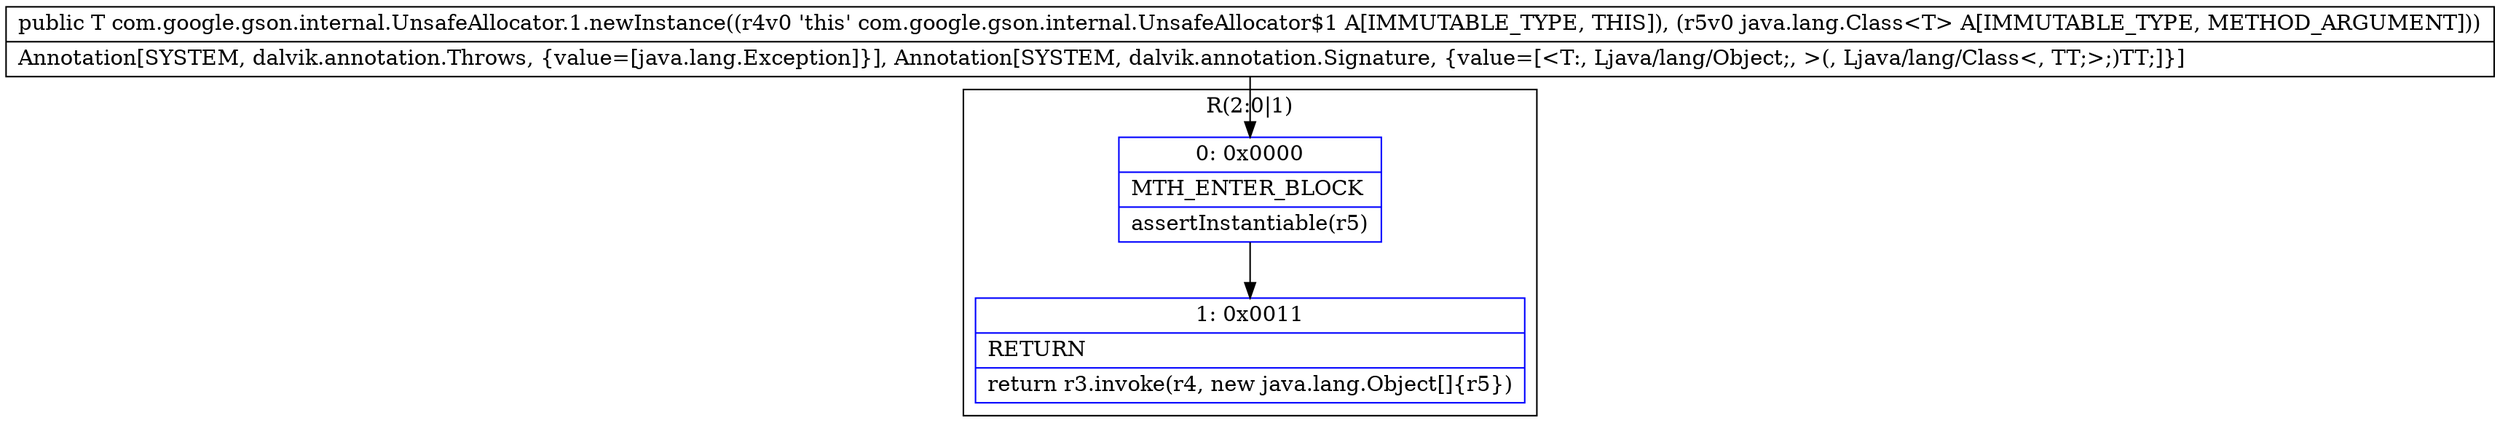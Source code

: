 digraph "CFG forcom.google.gson.internal.UnsafeAllocator.1.newInstance(Ljava\/lang\/Class;)Ljava\/lang\/Object;" {
subgraph cluster_Region_1765927687 {
label = "R(2:0|1)";
node [shape=record,color=blue];
Node_0 [shape=record,label="{0\:\ 0x0000|MTH_ENTER_BLOCK\l|assertInstantiable(r5)\l}"];
Node_1 [shape=record,label="{1\:\ 0x0011|RETURN\l|return r3.invoke(r4, new java.lang.Object[]\{r5\})\l}"];
}
MethodNode[shape=record,label="{public T com.google.gson.internal.UnsafeAllocator.1.newInstance((r4v0 'this' com.google.gson.internal.UnsafeAllocator$1 A[IMMUTABLE_TYPE, THIS]), (r5v0 java.lang.Class\<T\> A[IMMUTABLE_TYPE, METHOD_ARGUMENT]))  | Annotation[SYSTEM, dalvik.annotation.Throws, \{value=[java.lang.Exception]\}], Annotation[SYSTEM, dalvik.annotation.Signature, \{value=[\<T:, Ljava\/lang\/Object;, \>(, Ljava\/lang\/Class\<, TT;\>;)TT;]\}]\l}"];
MethodNode -> Node_0;
Node_0 -> Node_1;
}


